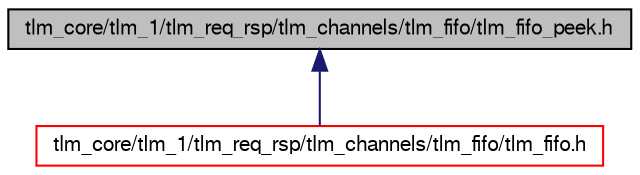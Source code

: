 digraph G
{
  edge [fontname="FreeSans",fontsize="10",labelfontname="FreeSans",labelfontsize="10"];
  node [fontname="FreeSans",fontsize="10",shape=record];
  Node1 [label="tlm_core/tlm_1/tlm_req_rsp/tlm_channels/tlm_fifo/tlm_fifo_peek.h",height=0.2,width=0.4,color="black", fillcolor="grey75", style="filled" fontcolor="black"];
  Node1 -> Node2 [dir=back,color="midnightblue",fontsize="10",style="solid",fontname="FreeSans"];
  Node2 [label="tlm_core/tlm_1/tlm_req_rsp/tlm_channels/tlm_fifo/tlm_fifo.h",height=0.2,width=0.4,color="red", fillcolor="white", style="filled",URL="$a00135.html"];
}
